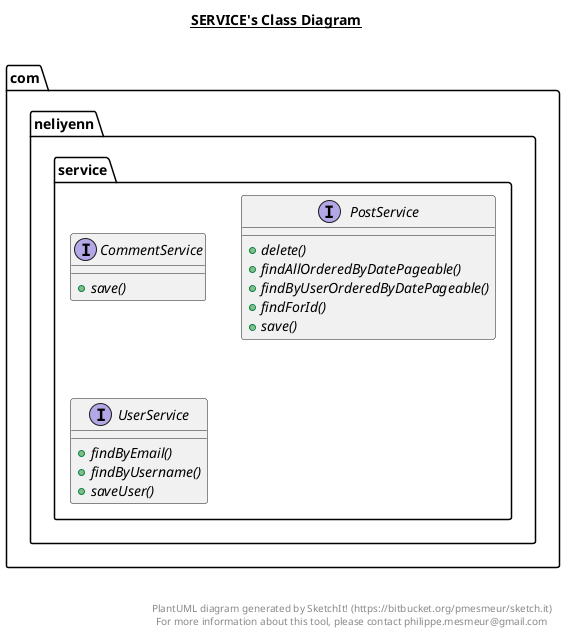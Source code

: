 @startuml

title __SERVICE's Class Diagram__\n

  namespace com.neliyenn {
    namespace service {
      interface com.neliyenn.service.CommentService {
          {abstract} + save()
      }
    }
  }
  

  namespace com.neliyenn {
    namespace service {
      interface com.neliyenn.service.PostService {
          {abstract} + delete()
          {abstract} + findAllOrderedByDatePageable()
          {abstract} + findByUserOrderedByDatePageable()
          {abstract} + findForId()
          {abstract} + save()
      }
    }
  }
  

  namespace com.neliyenn {
    namespace service {
      interface com.neliyenn.service.UserService {
          {abstract} + findByEmail()
          {abstract} + findByUsername()
          {abstract} + saveUser()
      }
    }
  }
  



right footer


PlantUML diagram generated by SketchIt! (https://bitbucket.org/pmesmeur/sketch.it)
For more information about this tool, please contact philippe.mesmeur@gmail.com
endfooter

@enduml
